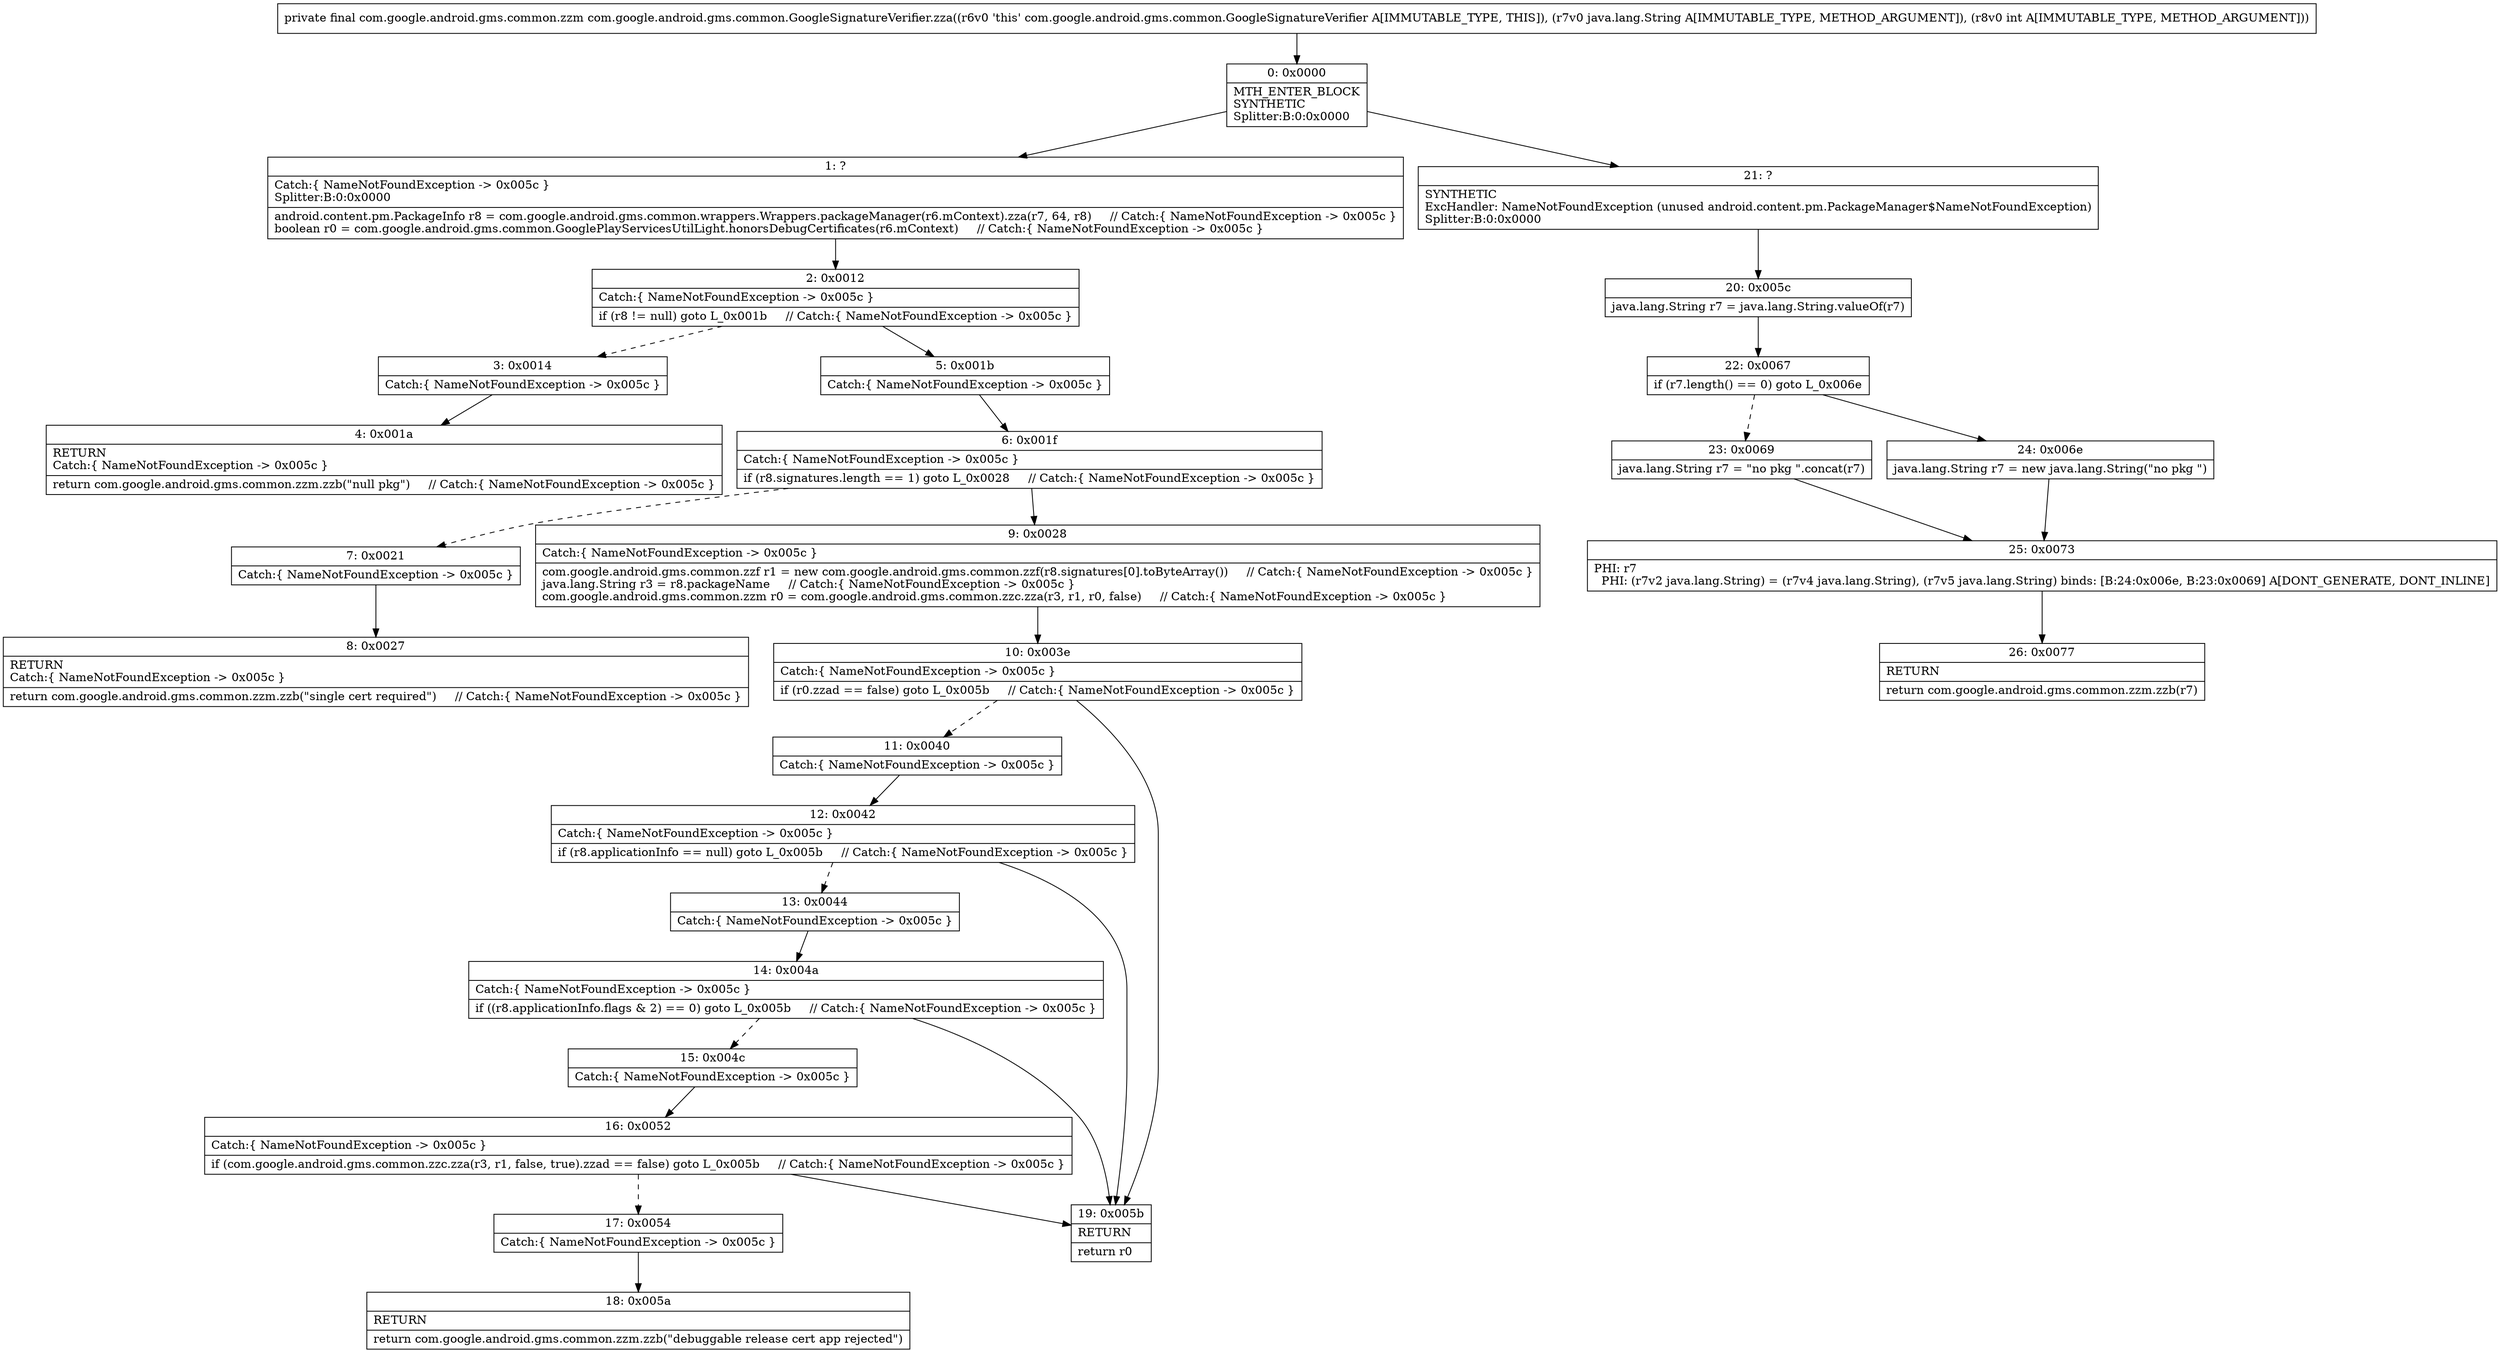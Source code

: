 digraph "CFG forcom.google.android.gms.common.GoogleSignatureVerifier.zza(Ljava\/lang\/String;I)Lcom\/google\/android\/gms\/common\/zzm;" {
Node_0 [shape=record,label="{0\:\ 0x0000|MTH_ENTER_BLOCK\lSYNTHETIC\lSplitter:B:0:0x0000\l}"];
Node_1 [shape=record,label="{1\:\ ?|Catch:\{ NameNotFoundException \-\> 0x005c \}\lSplitter:B:0:0x0000\l|android.content.pm.PackageInfo r8 = com.google.android.gms.common.wrappers.Wrappers.packageManager(r6.mContext).zza(r7, 64, r8)     \/\/ Catch:\{ NameNotFoundException \-\> 0x005c \}\lboolean r0 = com.google.android.gms.common.GooglePlayServicesUtilLight.honorsDebugCertificates(r6.mContext)     \/\/ Catch:\{ NameNotFoundException \-\> 0x005c \}\l}"];
Node_2 [shape=record,label="{2\:\ 0x0012|Catch:\{ NameNotFoundException \-\> 0x005c \}\l|if (r8 != null) goto L_0x001b     \/\/ Catch:\{ NameNotFoundException \-\> 0x005c \}\l}"];
Node_3 [shape=record,label="{3\:\ 0x0014|Catch:\{ NameNotFoundException \-\> 0x005c \}\l}"];
Node_4 [shape=record,label="{4\:\ 0x001a|RETURN\lCatch:\{ NameNotFoundException \-\> 0x005c \}\l|return com.google.android.gms.common.zzm.zzb(\"null pkg\")     \/\/ Catch:\{ NameNotFoundException \-\> 0x005c \}\l}"];
Node_5 [shape=record,label="{5\:\ 0x001b|Catch:\{ NameNotFoundException \-\> 0x005c \}\l}"];
Node_6 [shape=record,label="{6\:\ 0x001f|Catch:\{ NameNotFoundException \-\> 0x005c \}\l|if (r8.signatures.length == 1) goto L_0x0028     \/\/ Catch:\{ NameNotFoundException \-\> 0x005c \}\l}"];
Node_7 [shape=record,label="{7\:\ 0x0021|Catch:\{ NameNotFoundException \-\> 0x005c \}\l}"];
Node_8 [shape=record,label="{8\:\ 0x0027|RETURN\lCatch:\{ NameNotFoundException \-\> 0x005c \}\l|return com.google.android.gms.common.zzm.zzb(\"single cert required\")     \/\/ Catch:\{ NameNotFoundException \-\> 0x005c \}\l}"];
Node_9 [shape=record,label="{9\:\ 0x0028|Catch:\{ NameNotFoundException \-\> 0x005c \}\l|com.google.android.gms.common.zzf r1 = new com.google.android.gms.common.zzf(r8.signatures[0].toByteArray())     \/\/ Catch:\{ NameNotFoundException \-\> 0x005c \}\ljava.lang.String r3 = r8.packageName     \/\/ Catch:\{ NameNotFoundException \-\> 0x005c \}\lcom.google.android.gms.common.zzm r0 = com.google.android.gms.common.zzc.zza(r3, r1, r0, false)     \/\/ Catch:\{ NameNotFoundException \-\> 0x005c \}\l}"];
Node_10 [shape=record,label="{10\:\ 0x003e|Catch:\{ NameNotFoundException \-\> 0x005c \}\l|if (r0.zzad == false) goto L_0x005b     \/\/ Catch:\{ NameNotFoundException \-\> 0x005c \}\l}"];
Node_11 [shape=record,label="{11\:\ 0x0040|Catch:\{ NameNotFoundException \-\> 0x005c \}\l}"];
Node_12 [shape=record,label="{12\:\ 0x0042|Catch:\{ NameNotFoundException \-\> 0x005c \}\l|if (r8.applicationInfo == null) goto L_0x005b     \/\/ Catch:\{ NameNotFoundException \-\> 0x005c \}\l}"];
Node_13 [shape=record,label="{13\:\ 0x0044|Catch:\{ NameNotFoundException \-\> 0x005c \}\l}"];
Node_14 [shape=record,label="{14\:\ 0x004a|Catch:\{ NameNotFoundException \-\> 0x005c \}\l|if ((r8.applicationInfo.flags & 2) == 0) goto L_0x005b     \/\/ Catch:\{ NameNotFoundException \-\> 0x005c \}\l}"];
Node_15 [shape=record,label="{15\:\ 0x004c|Catch:\{ NameNotFoundException \-\> 0x005c \}\l}"];
Node_16 [shape=record,label="{16\:\ 0x0052|Catch:\{ NameNotFoundException \-\> 0x005c \}\l|if (com.google.android.gms.common.zzc.zza(r3, r1, false, true).zzad == false) goto L_0x005b     \/\/ Catch:\{ NameNotFoundException \-\> 0x005c \}\l}"];
Node_17 [shape=record,label="{17\:\ 0x0054|Catch:\{ NameNotFoundException \-\> 0x005c \}\l}"];
Node_18 [shape=record,label="{18\:\ 0x005a|RETURN\l|return com.google.android.gms.common.zzm.zzb(\"debuggable release cert app rejected\")\l}"];
Node_19 [shape=record,label="{19\:\ 0x005b|RETURN\l|return r0\l}"];
Node_20 [shape=record,label="{20\:\ 0x005c|java.lang.String r7 = java.lang.String.valueOf(r7)\l}"];
Node_21 [shape=record,label="{21\:\ ?|SYNTHETIC\lExcHandler: NameNotFoundException (unused android.content.pm.PackageManager$NameNotFoundException)\lSplitter:B:0:0x0000\l}"];
Node_22 [shape=record,label="{22\:\ 0x0067|if (r7.length() == 0) goto L_0x006e\l}"];
Node_23 [shape=record,label="{23\:\ 0x0069|java.lang.String r7 = \"no pkg \".concat(r7)\l}"];
Node_24 [shape=record,label="{24\:\ 0x006e|java.lang.String r7 = new java.lang.String(\"no pkg \")\l}"];
Node_25 [shape=record,label="{25\:\ 0x0073|PHI: r7 \l  PHI: (r7v2 java.lang.String) = (r7v4 java.lang.String), (r7v5 java.lang.String) binds: [B:24:0x006e, B:23:0x0069] A[DONT_GENERATE, DONT_INLINE]\l}"];
Node_26 [shape=record,label="{26\:\ 0x0077|RETURN\l|return com.google.android.gms.common.zzm.zzb(r7)\l}"];
MethodNode[shape=record,label="{private final com.google.android.gms.common.zzm com.google.android.gms.common.GoogleSignatureVerifier.zza((r6v0 'this' com.google.android.gms.common.GoogleSignatureVerifier A[IMMUTABLE_TYPE, THIS]), (r7v0 java.lang.String A[IMMUTABLE_TYPE, METHOD_ARGUMENT]), (r8v0 int A[IMMUTABLE_TYPE, METHOD_ARGUMENT])) }"];
MethodNode -> Node_0;
Node_0 -> Node_1;
Node_0 -> Node_21;
Node_1 -> Node_2;
Node_2 -> Node_3[style=dashed];
Node_2 -> Node_5;
Node_3 -> Node_4;
Node_5 -> Node_6;
Node_6 -> Node_7[style=dashed];
Node_6 -> Node_9;
Node_7 -> Node_8;
Node_9 -> Node_10;
Node_10 -> Node_11[style=dashed];
Node_10 -> Node_19;
Node_11 -> Node_12;
Node_12 -> Node_13[style=dashed];
Node_12 -> Node_19;
Node_13 -> Node_14;
Node_14 -> Node_15[style=dashed];
Node_14 -> Node_19;
Node_15 -> Node_16;
Node_16 -> Node_17[style=dashed];
Node_16 -> Node_19;
Node_17 -> Node_18;
Node_20 -> Node_22;
Node_21 -> Node_20;
Node_22 -> Node_23[style=dashed];
Node_22 -> Node_24;
Node_23 -> Node_25;
Node_24 -> Node_25;
Node_25 -> Node_26;
}

